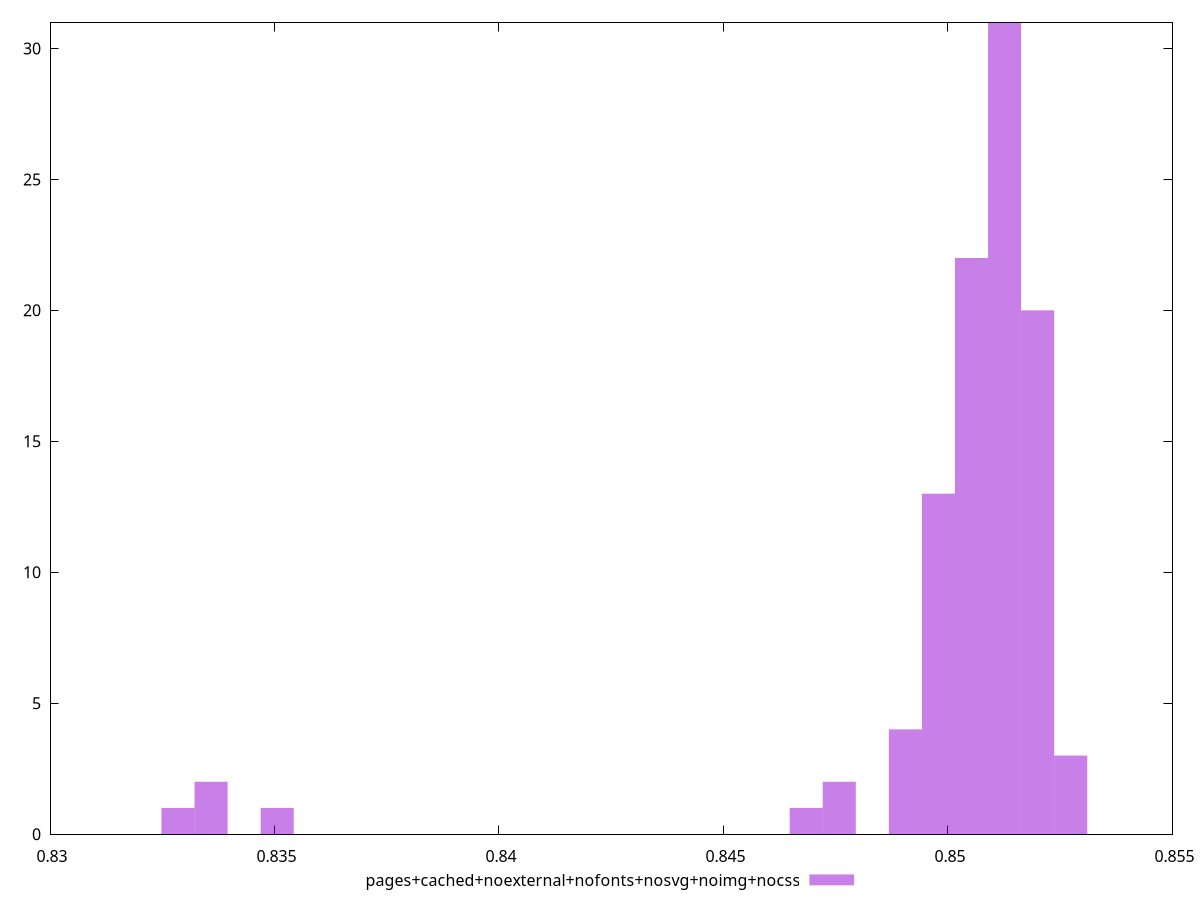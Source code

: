 $_pagesCachedNoexternalNofontsNosvgNoimgNocss <<EOF
0.8512601670854455 31
0.8519965513130281 20
0.8497873986302803 13
0.8505237828578629 22
0.8475782459475326 2
0.8468418617199501 1
0.8527329355406106 3
0.8328505613958813 1
0.8490510144026978 4
0.8335869456234639 2
0.835059714078629 1
EOF
set key outside below
set terminal pngcairo
set output "report_00004_2020-11-02T20-21-41.718Z/largest-contentful-paint/pages+cached+noexternal+nofonts+nosvg+noimg+nocss//hist.png"
set yrange [0:31]
set boxwidth 0.0007363842275825653
set style fill transparent solid 0.5 noborder
plot $_pagesCachedNoexternalNofontsNosvgNoimgNocss title "pages+cached+noexternal+nofonts+nosvg+noimg+nocss" with boxes ,